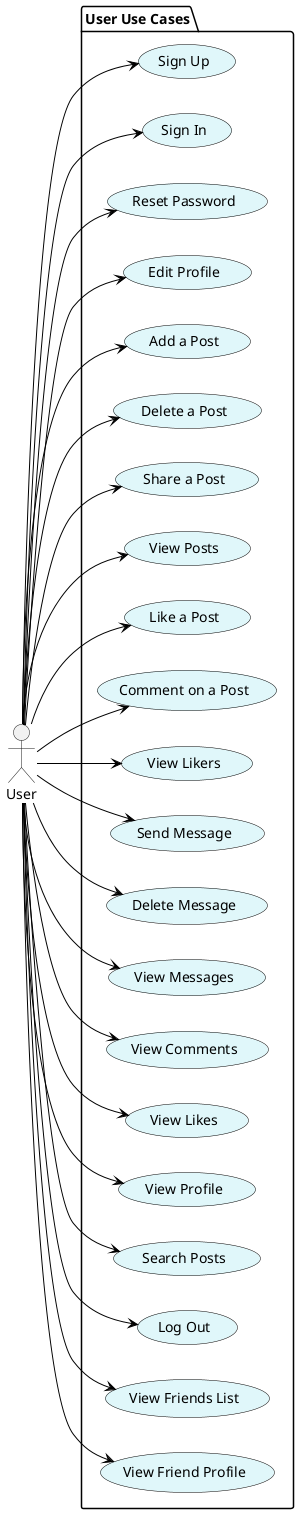 @startuml
left to right direction
skinparam usecase {
  BackgroundColor #E0F7FA
  BorderColor Black
  ArrowColor Black
}

actor User

package "User Use Cases" {
  usecase "Sign Up" as UC1
  usecase "Sign In" as UC2
  usecase "Reset Password" as UC3
  usecase "Edit Profile" as UC4
  usecase "Add a Post" as UC5
  usecase "Delete a Post" as UC7
  usecase "Share a Post" as UC8
  usecase "View Posts" as UC9
  usecase "Like a Post" as UC10
  usecase "Comment on a Post" as UC11
  usecase "View Likers" as UC12
  usecase "Send Message" as UC13
  usecase "Delete Message" as UC14
  usecase "View Messages" as UC15
  usecase "View Comments" as UC16
  usecase "View Likes" as UC17
  usecase "View Profile" as UC18
  usecase "Search Posts" as UC19
  usecase "Log Out" as UC20

  ' Functionalități noi
  usecase "View Friends List" as UC21
  usecase "View Friend Profile" as UC22
}

User --> UC1
User --> UC2
User --> UC3
User --> UC4
User --> UC5
User --> UC7
User --> UC8
User --> UC9
User --> UC10
User --> UC11
User --> UC12
User --> UC13
User --> UC14
User --> UC15
User --> UC16
User --> UC17
User --> UC18
User --> UC19
User --> UC20
User --> UC21
User --> UC22
@enduml
